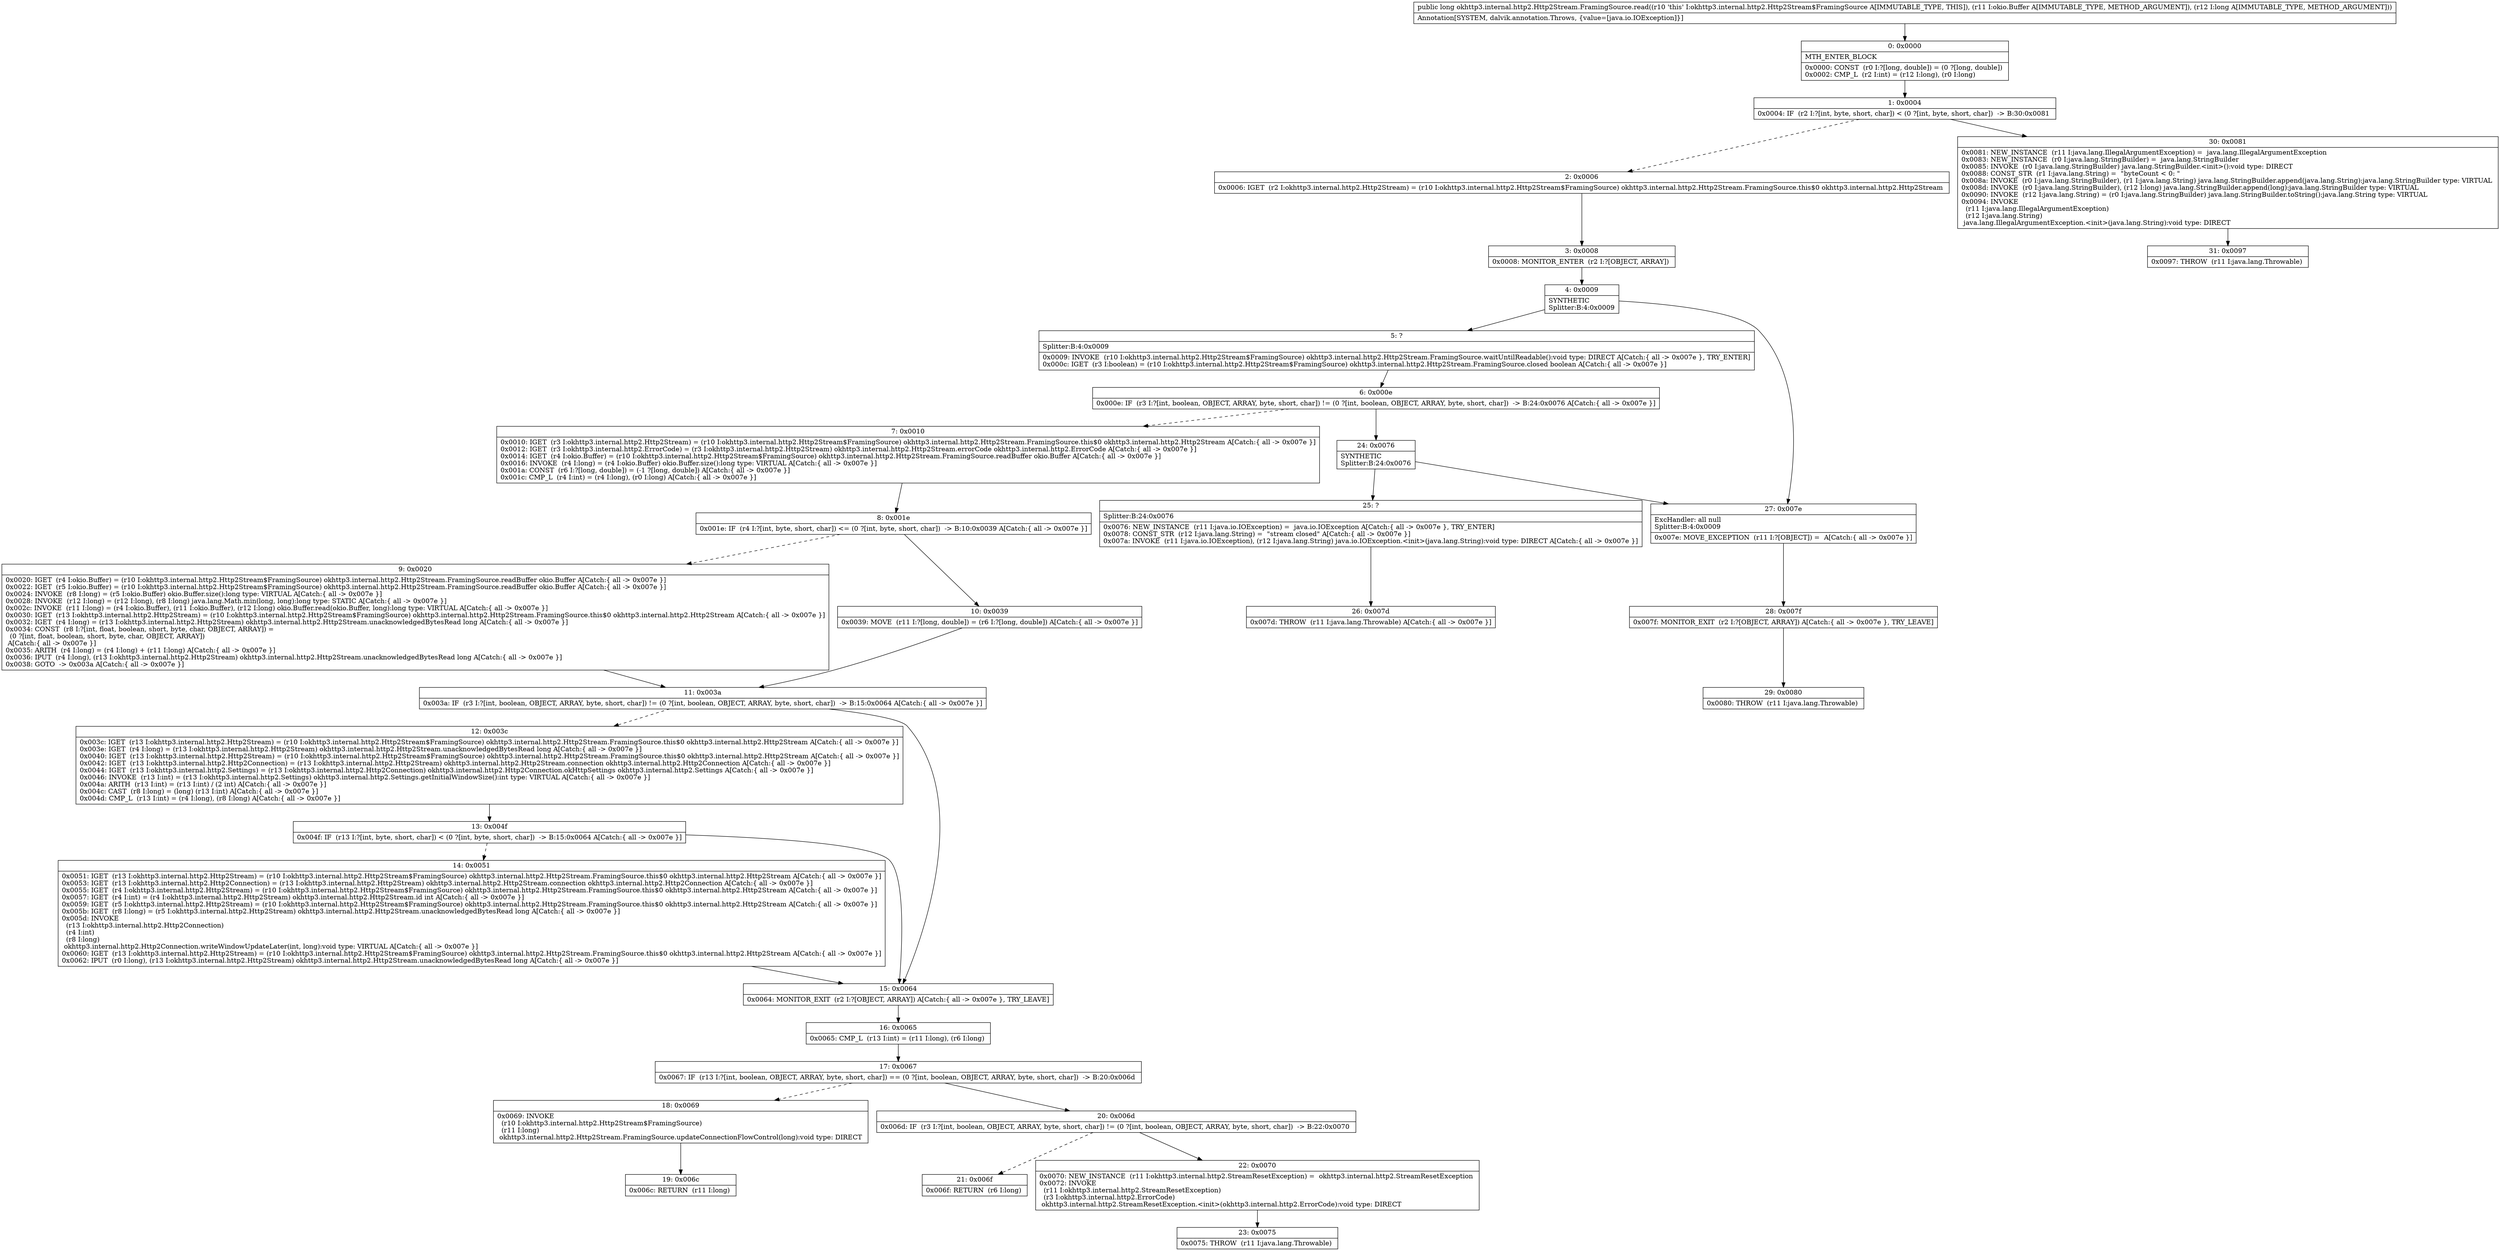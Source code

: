 digraph "CFG forokhttp3.internal.http2.Http2Stream.FramingSource.read(Lokio\/Buffer;J)J" {
Node_0 [shape=record,label="{0\:\ 0x0000|MTH_ENTER_BLOCK\l|0x0000: CONST  (r0 I:?[long, double]) = (0 ?[long, double]) \l0x0002: CMP_L  (r2 I:int) = (r12 I:long), (r0 I:long) \l}"];
Node_1 [shape=record,label="{1\:\ 0x0004|0x0004: IF  (r2 I:?[int, byte, short, char]) \< (0 ?[int, byte, short, char])  \-\> B:30:0x0081 \l}"];
Node_2 [shape=record,label="{2\:\ 0x0006|0x0006: IGET  (r2 I:okhttp3.internal.http2.Http2Stream) = (r10 I:okhttp3.internal.http2.Http2Stream$FramingSource) okhttp3.internal.http2.Http2Stream.FramingSource.this$0 okhttp3.internal.http2.Http2Stream \l}"];
Node_3 [shape=record,label="{3\:\ 0x0008|0x0008: MONITOR_ENTER  (r2 I:?[OBJECT, ARRAY]) \l}"];
Node_4 [shape=record,label="{4\:\ 0x0009|SYNTHETIC\lSplitter:B:4:0x0009\l}"];
Node_5 [shape=record,label="{5\:\ ?|Splitter:B:4:0x0009\l|0x0009: INVOKE  (r10 I:okhttp3.internal.http2.Http2Stream$FramingSource) okhttp3.internal.http2.Http2Stream.FramingSource.waitUntilReadable():void type: DIRECT A[Catch:\{ all \-\> 0x007e \}, TRY_ENTER]\l0x000c: IGET  (r3 I:boolean) = (r10 I:okhttp3.internal.http2.Http2Stream$FramingSource) okhttp3.internal.http2.Http2Stream.FramingSource.closed boolean A[Catch:\{ all \-\> 0x007e \}]\l}"];
Node_6 [shape=record,label="{6\:\ 0x000e|0x000e: IF  (r3 I:?[int, boolean, OBJECT, ARRAY, byte, short, char]) != (0 ?[int, boolean, OBJECT, ARRAY, byte, short, char])  \-\> B:24:0x0076 A[Catch:\{ all \-\> 0x007e \}]\l}"];
Node_7 [shape=record,label="{7\:\ 0x0010|0x0010: IGET  (r3 I:okhttp3.internal.http2.Http2Stream) = (r10 I:okhttp3.internal.http2.Http2Stream$FramingSource) okhttp3.internal.http2.Http2Stream.FramingSource.this$0 okhttp3.internal.http2.Http2Stream A[Catch:\{ all \-\> 0x007e \}]\l0x0012: IGET  (r3 I:okhttp3.internal.http2.ErrorCode) = (r3 I:okhttp3.internal.http2.Http2Stream) okhttp3.internal.http2.Http2Stream.errorCode okhttp3.internal.http2.ErrorCode A[Catch:\{ all \-\> 0x007e \}]\l0x0014: IGET  (r4 I:okio.Buffer) = (r10 I:okhttp3.internal.http2.Http2Stream$FramingSource) okhttp3.internal.http2.Http2Stream.FramingSource.readBuffer okio.Buffer A[Catch:\{ all \-\> 0x007e \}]\l0x0016: INVOKE  (r4 I:long) = (r4 I:okio.Buffer) okio.Buffer.size():long type: VIRTUAL A[Catch:\{ all \-\> 0x007e \}]\l0x001a: CONST  (r6 I:?[long, double]) = (\-1 ?[long, double]) A[Catch:\{ all \-\> 0x007e \}]\l0x001c: CMP_L  (r4 I:int) = (r4 I:long), (r0 I:long) A[Catch:\{ all \-\> 0x007e \}]\l}"];
Node_8 [shape=record,label="{8\:\ 0x001e|0x001e: IF  (r4 I:?[int, byte, short, char]) \<= (0 ?[int, byte, short, char])  \-\> B:10:0x0039 A[Catch:\{ all \-\> 0x007e \}]\l}"];
Node_9 [shape=record,label="{9\:\ 0x0020|0x0020: IGET  (r4 I:okio.Buffer) = (r10 I:okhttp3.internal.http2.Http2Stream$FramingSource) okhttp3.internal.http2.Http2Stream.FramingSource.readBuffer okio.Buffer A[Catch:\{ all \-\> 0x007e \}]\l0x0022: IGET  (r5 I:okio.Buffer) = (r10 I:okhttp3.internal.http2.Http2Stream$FramingSource) okhttp3.internal.http2.Http2Stream.FramingSource.readBuffer okio.Buffer A[Catch:\{ all \-\> 0x007e \}]\l0x0024: INVOKE  (r8 I:long) = (r5 I:okio.Buffer) okio.Buffer.size():long type: VIRTUAL A[Catch:\{ all \-\> 0x007e \}]\l0x0028: INVOKE  (r12 I:long) = (r12 I:long), (r8 I:long) java.lang.Math.min(long, long):long type: STATIC A[Catch:\{ all \-\> 0x007e \}]\l0x002c: INVOKE  (r11 I:long) = (r4 I:okio.Buffer), (r11 I:okio.Buffer), (r12 I:long) okio.Buffer.read(okio.Buffer, long):long type: VIRTUAL A[Catch:\{ all \-\> 0x007e \}]\l0x0030: IGET  (r13 I:okhttp3.internal.http2.Http2Stream) = (r10 I:okhttp3.internal.http2.Http2Stream$FramingSource) okhttp3.internal.http2.Http2Stream.FramingSource.this$0 okhttp3.internal.http2.Http2Stream A[Catch:\{ all \-\> 0x007e \}]\l0x0032: IGET  (r4 I:long) = (r13 I:okhttp3.internal.http2.Http2Stream) okhttp3.internal.http2.Http2Stream.unacknowledgedBytesRead long A[Catch:\{ all \-\> 0x007e \}]\l0x0034: CONST  (r8 I:?[int, float, boolean, short, byte, char, OBJECT, ARRAY]) = \l  (0 ?[int, float, boolean, short, byte, char, OBJECT, ARRAY])\l A[Catch:\{ all \-\> 0x007e \}]\l0x0035: ARITH  (r4 I:long) = (r4 I:long) + (r11 I:long) A[Catch:\{ all \-\> 0x007e \}]\l0x0036: IPUT  (r4 I:long), (r13 I:okhttp3.internal.http2.Http2Stream) okhttp3.internal.http2.Http2Stream.unacknowledgedBytesRead long A[Catch:\{ all \-\> 0x007e \}]\l0x0038: GOTO  \-\> 0x003a A[Catch:\{ all \-\> 0x007e \}]\l}"];
Node_10 [shape=record,label="{10\:\ 0x0039|0x0039: MOVE  (r11 I:?[long, double]) = (r6 I:?[long, double]) A[Catch:\{ all \-\> 0x007e \}]\l}"];
Node_11 [shape=record,label="{11\:\ 0x003a|0x003a: IF  (r3 I:?[int, boolean, OBJECT, ARRAY, byte, short, char]) != (0 ?[int, boolean, OBJECT, ARRAY, byte, short, char])  \-\> B:15:0x0064 A[Catch:\{ all \-\> 0x007e \}]\l}"];
Node_12 [shape=record,label="{12\:\ 0x003c|0x003c: IGET  (r13 I:okhttp3.internal.http2.Http2Stream) = (r10 I:okhttp3.internal.http2.Http2Stream$FramingSource) okhttp3.internal.http2.Http2Stream.FramingSource.this$0 okhttp3.internal.http2.Http2Stream A[Catch:\{ all \-\> 0x007e \}]\l0x003e: IGET  (r4 I:long) = (r13 I:okhttp3.internal.http2.Http2Stream) okhttp3.internal.http2.Http2Stream.unacknowledgedBytesRead long A[Catch:\{ all \-\> 0x007e \}]\l0x0040: IGET  (r13 I:okhttp3.internal.http2.Http2Stream) = (r10 I:okhttp3.internal.http2.Http2Stream$FramingSource) okhttp3.internal.http2.Http2Stream.FramingSource.this$0 okhttp3.internal.http2.Http2Stream A[Catch:\{ all \-\> 0x007e \}]\l0x0042: IGET  (r13 I:okhttp3.internal.http2.Http2Connection) = (r13 I:okhttp3.internal.http2.Http2Stream) okhttp3.internal.http2.Http2Stream.connection okhttp3.internal.http2.Http2Connection A[Catch:\{ all \-\> 0x007e \}]\l0x0044: IGET  (r13 I:okhttp3.internal.http2.Settings) = (r13 I:okhttp3.internal.http2.Http2Connection) okhttp3.internal.http2.Http2Connection.okHttpSettings okhttp3.internal.http2.Settings A[Catch:\{ all \-\> 0x007e \}]\l0x0046: INVOKE  (r13 I:int) = (r13 I:okhttp3.internal.http2.Settings) okhttp3.internal.http2.Settings.getInitialWindowSize():int type: VIRTUAL A[Catch:\{ all \-\> 0x007e \}]\l0x004a: ARITH  (r13 I:int) = (r13 I:int) \/ (2 int) A[Catch:\{ all \-\> 0x007e \}]\l0x004c: CAST  (r8 I:long) = (long) (r13 I:int) A[Catch:\{ all \-\> 0x007e \}]\l0x004d: CMP_L  (r13 I:int) = (r4 I:long), (r8 I:long) A[Catch:\{ all \-\> 0x007e \}]\l}"];
Node_13 [shape=record,label="{13\:\ 0x004f|0x004f: IF  (r13 I:?[int, byte, short, char]) \< (0 ?[int, byte, short, char])  \-\> B:15:0x0064 A[Catch:\{ all \-\> 0x007e \}]\l}"];
Node_14 [shape=record,label="{14\:\ 0x0051|0x0051: IGET  (r13 I:okhttp3.internal.http2.Http2Stream) = (r10 I:okhttp3.internal.http2.Http2Stream$FramingSource) okhttp3.internal.http2.Http2Stream.FramingSource.this$0 okhttp3.internal.http2.Http2Stream A[Catch:\{ all \-\> 0x007e \}]\l0x0053: IGET  (r13 I:okhttp3.internal.http2.Http2Connection) = (r13 I:okhttp3.internal.http2.Http2Stream) okhttp3.internal.http2.Http2Stream.connection okhttp3.internal.http2.Http2Connection A[Catch:\{ all \-\> 0x007e \}]\l0x0055: IGET  (r4 I:okhttp3.internal.http2.Http2Stream) = (r10 I:okhttp3.internal.http2.Http2Stream$FramingSource) okhttp3.internal.http2.Http2Stream.FramingSource.this$0 okhttp3.internal.http2.Http2Stream A[Catch:\{ all \-\> 0x007e \}]\l0x0057: IGET  (r4 I:int) = (r4 I:okhttp3.internal.http2.Http2Stream) okhttp3.internal.http2.Http2Stream.id int A[Catch:\{ all \-\> 0x007e \}]\l0x0059: IGET  (r5 I:okhttp3.internal.http2.Http2Stream) = (r10 I:okhttp3.internal.http2.Http2Stream$FramingSource) okhttp3.internal.http2.Http2Stream.FramingSource.this$0 okhttp3.internal.http2.Http2Stream A[Catch:\{ all \-\> 0x007e \}]\l0x005b: IGET  (r8 I:long) = (r5 I:okhttp3.internal.http2.Http2Stream) okhttp3.internal.http2.Http2Stream.unacknowledgedBytesRead long A[Catch:\{ all \-\> 0x007e \}]\l0x005d: INVOKE  \l  (r13 I:okhttp3.internal.http2.Http2Connection)\l  (r4 I:int)\l  (r8 I:long)\l okhttp3.internal.http2.Http2Connection.writeWindowUpdateLater(int, long):void type: VIRTUAL A[Catch:\{ all \-\> 0x007e \}]\l0x0060: IGET  (r13 I:okhttp3.internal.http2.Http2Stream) = (r10 I:okhttp3.internal.http2.Http2Stream$FramingSource) okhttp3.internal.http2.Http2Stream.FramingSource.this$0 okhttp3.internal.http2.Http2Stream A[Catch:\{ all \-\> 0x007e \}]\l0x0062: IPUT  (r0 I:long), (r13 I:okhttp3.internal.http2.Http2Stream) okhttp3.internal.http2.Http2Stream.unacknowledgedBytesRead long A[Catch:\{ all \-\> 0x007e \}]\l}"];
Node_15 [shape=record,label="{15\:\ 0x0064|0x0064: MONITOR_EXIT  (r2 I:?[OBJECT, ARRAY]) A[Catch:\{ all \-\> 0x007e \}, TRY_LEAVE]\l}"];
Node_16 [shape=record,label="{16\:\ 0x0065|0x0065: CMP_L  (r13 I:int) = (r11 I:long), (r6 I:long) \l}"];
Node_17 [shape=record,label="{17\:\ 0x0067|0x0067: IF  (r13 I:?[int, boolean, OBJECT, ARRAY, byte, short, char]) == (0 ?[int, boolean, OBJECT, ARRAY, byte, short, char])  \-\> B:20:0x006d \l}"];
Node_18 [shape=record,label="{18\:\ 0x0069|0x0069: INVOKE  \l  (r10 I:okhttp3.internal.http2.Http2Stream$FramingSource)\l  (r11 I:long)\l okhttp3.internal.http2.Http2Stream.FramingSource.updateConnectionFlowControl(long):void type: DIRECT \l}"];
Node_19 [shape=record,label="{19\:\ 0x006c|0x006c: RETURN  (r11 I:long) \l}"];
Node_20 [shape=record,label="{20\:\ 0x006d|0x006d: IF  (r3 I:?[int, boolean, OBJECT, ARRAY, byte, short, char]) != (0 ?[int, boolean, OBJECT, ARRAY, byte, short, char])  \-\> B:22:0x0070 \l}"];
Node_21 [shape=record,label="{21\:\ 0x006f|0x006f: RETURN  (r6 I:long) \l}"];
Node_22 [shape=record,label="{22\:\ 0x0070|0x0070: NEW_INSTANCE  (r11 I:okhttp3.internal.http2.StreamResetException) =  okhttp3.internal.http2.StreamResetException \l0x0072: INVOKE  \l  (r11 I:okhttp3.internal.http2.StreamResetException)\l  (r3 I:okhttp3.internal.http2.ErrorCode)\l okhttp3.internal.http2.StreamResetException.\<init\>(okhttp3.internal.http2.ErrorCode):void type: DIRECT \l}"];
Node_23 [shape=record,label="{23\:\ 0x0075|0x0075: THROW  (r11 I:java.lang.Throwable) \l}"];
Node_24 [shape=record,label="{24\:\ 0x0076|SYNTHETIC\lSplitter:B:24:0x0076\l}"];
Node_25 [shape=record,label="{25\:\ ?|Splitter:B:24:0x0076\l|0x0076: NEW_INSTANCE  (r11 I:java.io.IOException) =  java.io.IOException A[Catch:\{ all \-\> 0x007e \}, TRY_ENTER]\l0x0078: CONST_STR  (r12 I:java.lang.String) =  \"stream closed\" A[Catch:\{ all \-\> 0x007e \}]\l0x007a: INVOKE  (r11 I:java.io.IOException), (r12 I:java.lang.String) java.io.IOException.\<init\>(java.lang.String):void type: DIRECT A[Catch:\{ all \-\> 0x007e \}]\l}"];
Node_26 [shape=record,label="{26\:\ 0x007d|0x007d: THROW  (r11 I:java.lang.Throwable) A[Catch:\{ all \-\> 0x007e \}]\l}"];
Node_27 [shape=record,label="{27\:\ 0x007e|ExcHandler: all null\lSplitter:B:4:0x0009\l|0x007e: MOVE_EXCEPTION  (r11 I:?[OBJECT]) =  A[Catch:\{ all \-\> 0x007e \}]\l}"];
Node_28 [shape=record,label="{28\:\ 0x007f|0x007f: MONITOR_EXIT  (r2 I:?[OBJECT, ARRAY]) A[Catch:\{ all \-\> 0x007e \}, TRY_LEAVE]\l}"];
Node_29 [shape=record,label="{29\:\ 0x0080|0x0080: THROW  (r11 I:java.lang.Throwable) \l}"];
Node_30 [shape=record,label="{30\:\ 0x0081|0x0081: NEW_INSTANCE  (r11 I:java.lang.IllegalArgumentException) =  java.lang.IllegalArgumentException \l0x0083: NEW_INSTANCE  (r0 I:java.lang.StringBuilder) =  java.lang.StringBuilder \l0x0085: INVOKE  (r0 I:java.lang.StringBuilder) java.lang.StringBuilder.\<init\>():void type: DIRECT \l0x0088: CONST_STR  (r1 I:java.lang.String) =  \"byteCount \< 0: \" \l0x008a: INVOKE  (r0 I:java.lang.StringBuilder), (r1 I:java.lang.String) java.lang.StringBuilder.append(java.lang.String):java.lang.StringBuilder type: VIRTUAL \l0x008d: INVOKE  (r0 I:java.lang.StringBuilder), (r12 I:long) java.lang.StringBuilder.append(long):java.lang.StringBuilder type: VIRTUAL \l0x0090: INVOKE  (r12 I:java.lang.String) = (r0 I:java.lang.StringBuilder) java.lang.StringBuilder.toString():java.lang.String type: VIRTUAL \l0x0094: INVOKE  \l  (r11 I:java.lang.IllegalArgumentException)\l  (r12 I:java.lang.String)\l java.lang.IllegalArgumentException.\<init\>(java.lang.String):void type: DIRECT \l}"];
Node_31 [shape=record,label="{31\:\ 0x0097|0x0097: THROW  (r11 I:java.lang.Throwable) \l}"];
MethodNode[shape=record,label="{public long okhttp3.internal.http2.Http2Stream.FramingSource.read((r10 'this' I:okhttp3.internal.http2.Http2Stream$FramingSource A[IMMUTABLE_TYPE, THIS]), (r11 I:okio.Buffer A[IMMUTABLE_TYPE, METHOD_ARGUMENT]), (r12 I:long A[IMMUTABLE_TYPE, METHOD_ARGUMENT]))  | Annotation[SYSTEM, dalvik.annotation.Throws, \{value=[java.io.IOException]\}]\l}"];
MethodNode -> Node_0;
Node_0 -> Node_1;
Node_1 -> Node_2[style=dashed];
Node_1 -> Node_30;
Node_2 -> Node_3;
Node_3 -> Node_4;
Node_4 -> Node_5;
Node_4 -> Node_27;
Node_5 -> Node_6;
Node_6 -> Node_7[style=dashed];
Node_6 -> Node_24;
Node_7 -> Node_8;
Node_8 -> Node_9[style=dashed];
Node_8 -> Node_10;
Node_9 -> Node_11;
Node_10 -> Node_11;
Node_11 -> Node_12[style=dashed];
Node_11 -> Node_15;
Node_12 -> Node_13;
Node_13 -> Node_14[style=dashed];
Node_13 -> Node_15;
Node_14 -> Node_15;
Node_15 -> Node_16;
Node_16 -> Node_17;
Node_17 -> Node_18[style=dashed];
Node_17 -> Node_20;
Node_18 -> Node_19;
Node_20 -> Node_21[style=dashed];
Node_20 -> Node_22;
Node_22 -> Node_23;
Node_24 -> Node_25;
Node_24 -> Node_27;
Node_25 -> Node_26;
Node_27 -> Node_28;
Node_28 -> Node_29;
Node_30 -> Node_31;
}

